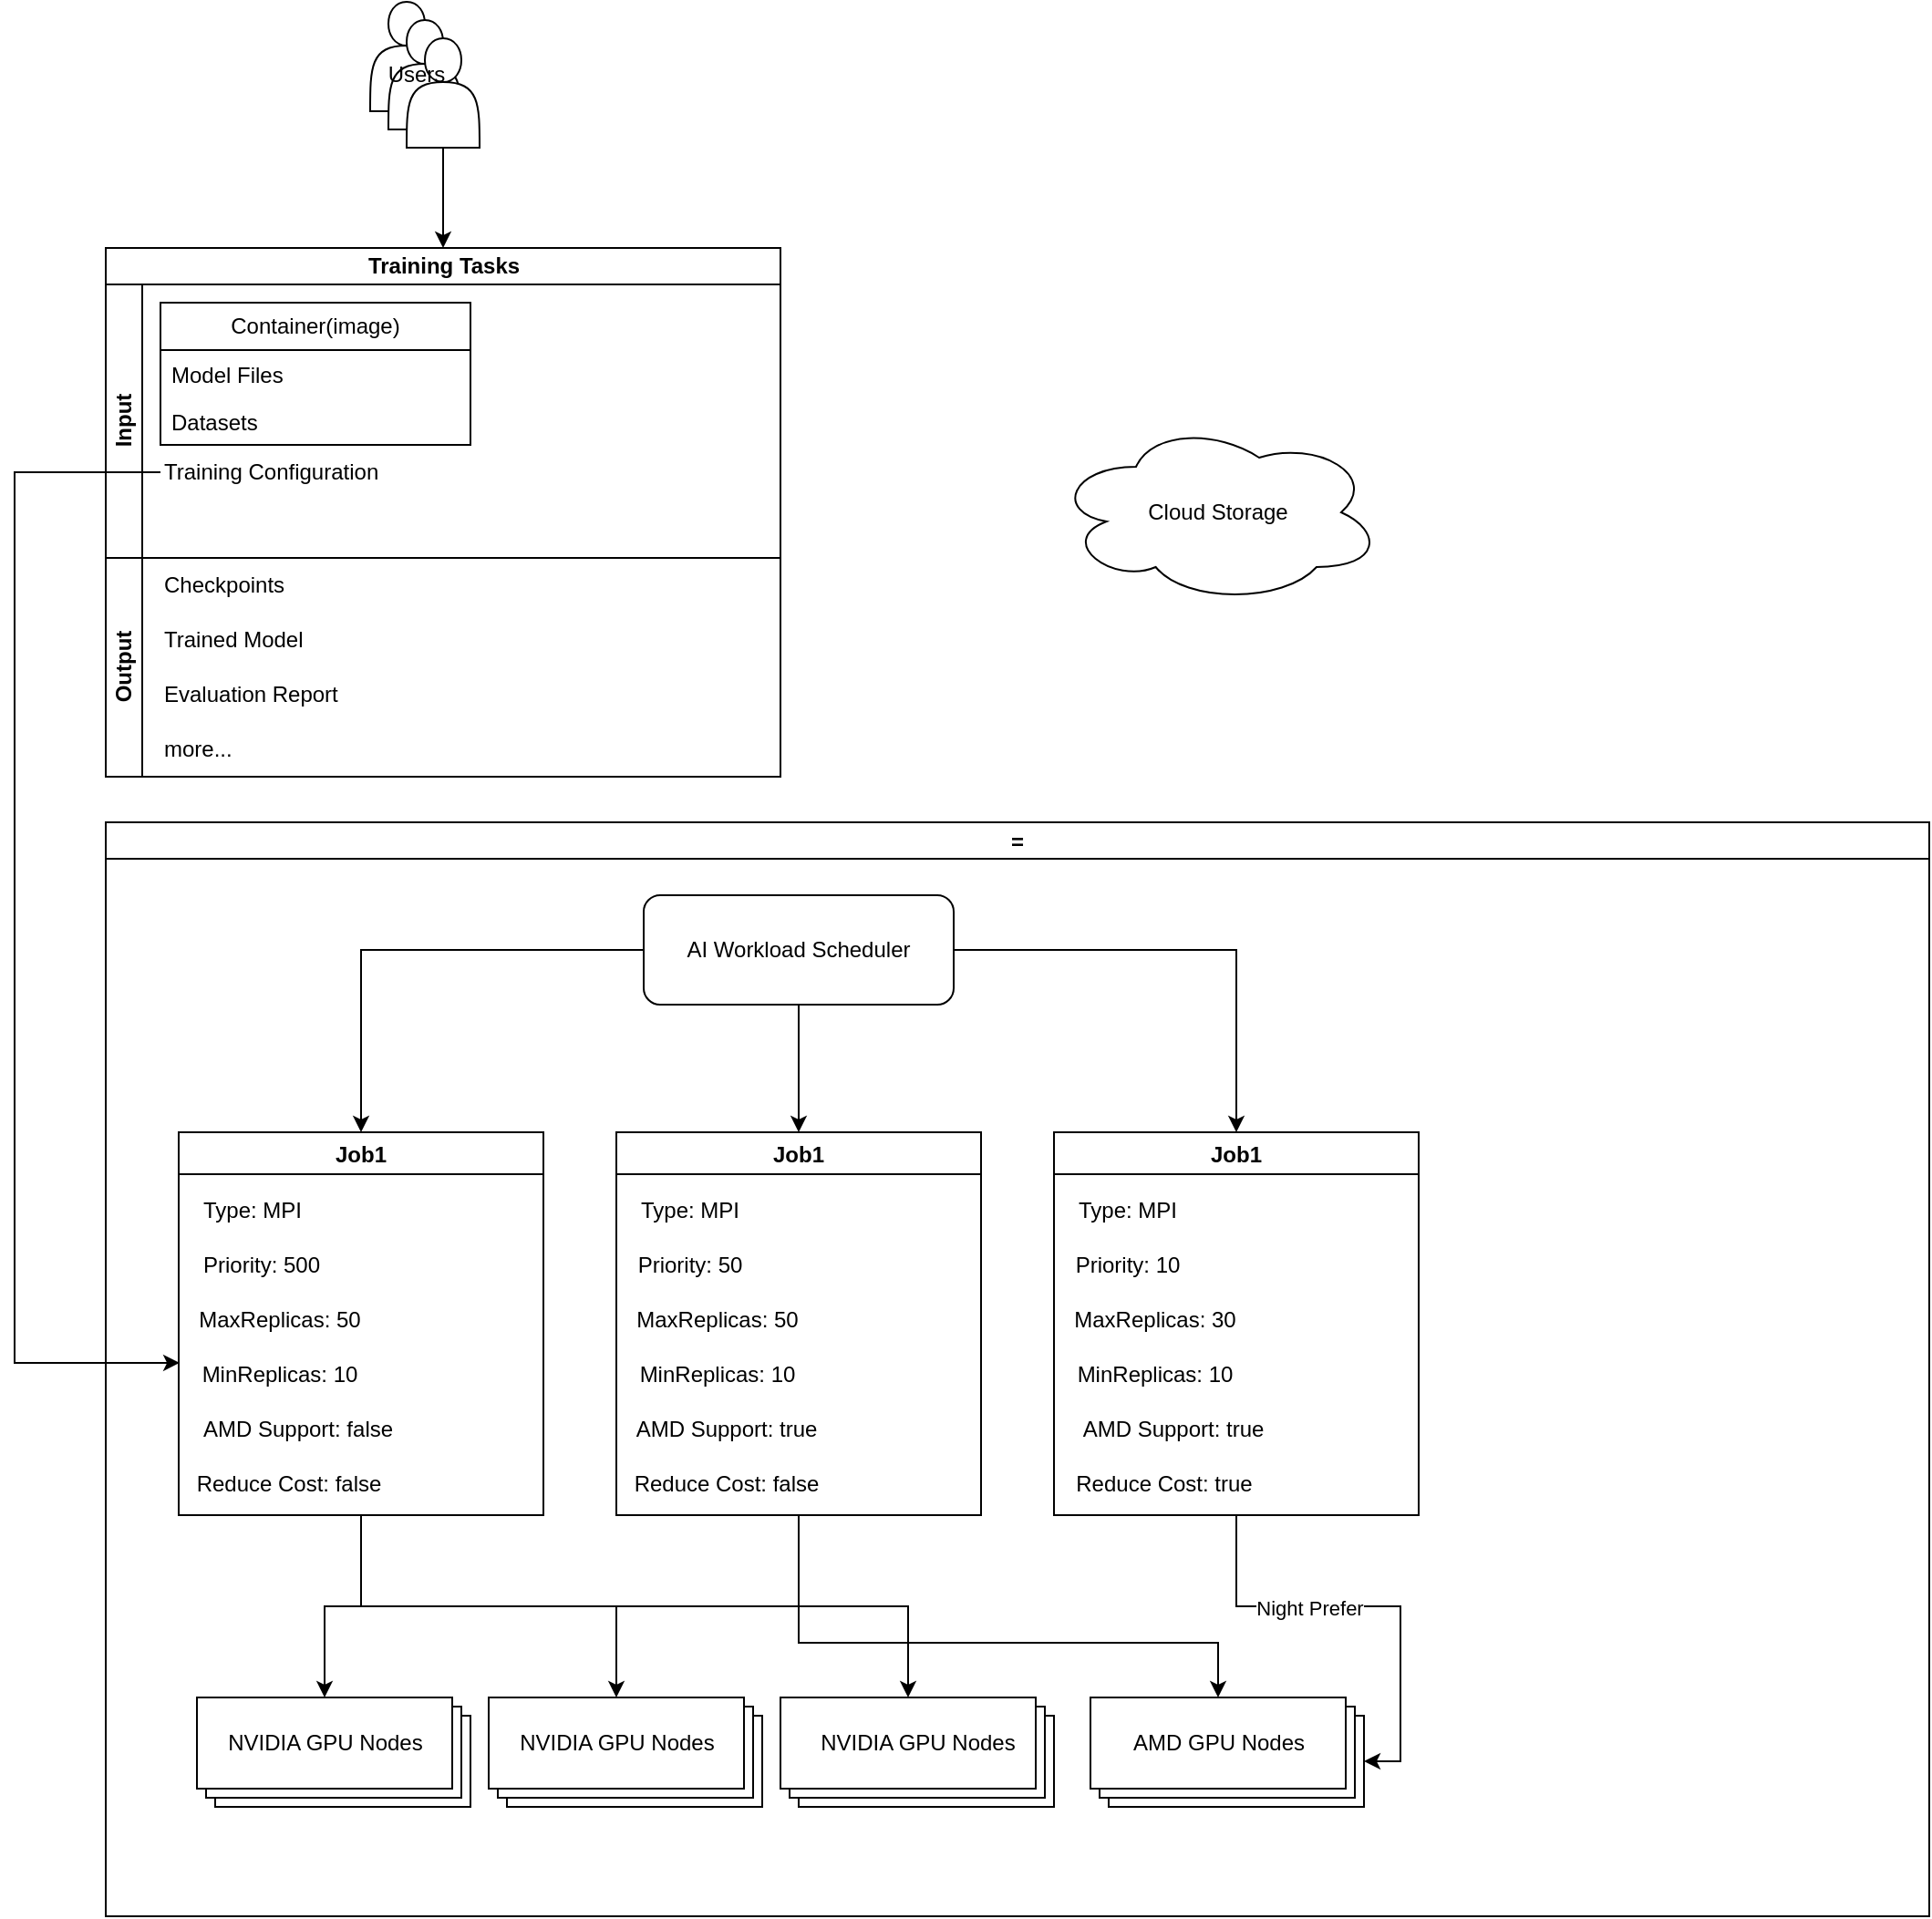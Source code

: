 <mxfile version="22.1.22" type="embed">
  <diagram id="BImIExjyRrxSWB8z9mMG" name="Page-1">
    <mxGraphModel dx="1174" dy="1934" grid="1" gridSize="10" guides="1" tooltips="1" connect="1" arrows="1" fold="1" page="1" pageScale="1" pageWidth="850" pageHeight="1100" math="0" shadow="0">
      <root>
        <mxCell id="0" />
        <mxCell id="1" parent="0" />
        <mxCell id="5" value="" style="shape=actor;whiteSpace=wrap;html=1;" vertex="1" parent="1">
          <mxGeometry x="225" y="-220" width="40" height="60" as="geometry" />
        </mxCell>
        <mxCell id="6" value="" style="shape=actor;whiteSpace=wrap;html=1;" vertex="1" parent="1">
          <mxGeometry x="235" y="-210" width="40" height="60" as="geometry" />
        </mxCell>
        <mxCell id="46" style="edgeStyle=orthogonalEdgeStyle;rounded=0;orthogonalLoop=1;jettySize=auto;html=1;entryX=0.5;entryY=0;entryDx=0;entryDy=0;" edge="1" parent="1" source="7" target="14">
          <mxGeometry relative="1" as="geometry">
            <Array as="points">
              <mxPoint x="270" y="-140" />
              <mxPoint x="265" y="-140" />
            </Array>
          </mxGeometry>
        </mxCell>
        <mxCell id="7" value="" style="shape=actor;whiteSpace=wrap;html=1;" vertex="1" parent="1">
          <mxGeometry x="245" y="-200" width="40" height="60" as="geometry" />
        </mxCell>
        <mxCell id="14" value="Training Tasks" style="swimlane;childLayout=stackLayout;resizeParent=1;resizeParentMax=0;horizontal=1;startSize=20;horizontalStack=0;html=1;" vertex="1" parent="1">
          <mxGeometry x="80" y="-85" width="370" height="290" as="geometry" />
        </mxCell>
        <mxCell id="15" value="Input" style="swimlane;startSize=20;horizontal=0;html=1;" vertex="1" parent="14">
          <mxGeometry y="20" width="370" height="150" as="geometry" />
        </mxCell>
        <mxCell id="19" value="Training Configuration" style="text;html=1;align=left;verticalAlign=middle;resizable=0;points=[];autosize=1;strokeColor=none;fillColor=none;" vertex="1" parent="15">
          <mxGeometry x="30" y="88" width="140" height="30" as="geometry" />
        </mxCell>
        <mxCell id="48" value="Container(image)" style="swimlane;fontStyle=0;childLayout=stackLayout;horizontal=1;startSize=26;fillColor=none;horizontalStack=0;resizeParent=1;resizeParentMax=0;resizeLast=0;collapsible=1;marginBottom=0;whiteSpace=wrap;html=1;" vertex="1" parent="15">
          <mxGeometry x="30" y="10" width="170" height="78" as="geometry" />
        </mxCell>
        <mxCell id="49" value="Model Files" style="text;strokeColor=none;fillColor=none;align=left;verticalAlign=top;spacingLeft=4;spacingRight=4;overflow=hidden;rotatable=0;points=[[0,0.5],[1,0.5]];portConstraint=eastwest;whiteSpace=wrap;html=1;" vertex="1" parent="48">
          <mxGeometry y="26" width="170" height="26" as="geometry" />
        </mxCell>
        <mxCell id="51" value="Datasets" style="text;strokeColor=none;fillColor=none;align=left;verticalAlign=top;spacingLeft=4;spacingRight=4;overflow=hidden;rotatable=0;points=[[0,0.5],[1,0.5]];portConstraint=eastwest;whiteSpace=wrap;html=1;" vertex="1" parent="48">
          <mxGeometry y="52" width="170" height="26" as="geometry" />
        </mxCell>
        <mxCell id="16" value="Output" style="swimlane;startSize=20;horizontal=0;html=1;" vertex="1" parent="14">
          <mxGeometry y="170" width="370" height="120" as="geometry" />
        </mxCell>
        <mxCell id="21" value="Checkpoints" style="text;html=1;align=left;verticalAlign=middle;resizable=0;points=[];autosize=1;strokeColor=none;fillColor=none;" vertex="1" parent="16">
          <mxGeometry x="30" width="90" height="30" as="geometry" />
        </mxCell>
        <mxCell id="23" value="Trained Model" style="text;html=1;align=left;verticalAlign=middle;resizable=0;points=[];autosize=1;strokeColor=none;fillColor=none;" vertex="1" parent="16">
          <mxGeometry x="30" y="30" width="100" height="30" as="geometry" />
        </mxCell>
        <mxCell id="24" value="Evaluation Report" style="text;html=1;align=left;verticalAlign=middle;resizable=0;points=[];autosize=1;strokeColor=none;fillColor=none;" vertex="1" parent="16">
          <mxGeometry x="30" y="60" width="120" height="30" as="geometry" />
        </mxCell>
        <mxCell id="25" value="more..." style="text;html=1;align=left;verticalAlign=middle;resizable=0;points=[];autosize=1;strokeColor=none;fillColor=none;" vertex="1" parent="16">
          <mxGeometry x="30" y="90" width="60" height="30" as="geometry" />
        </mxCell>
        <mxCell id="28" value="Cloud Storage" style="ellipse;shape=cloud;whiteSpace=wrap;html=1;align=center;" vertex="1" parent="1">
          <mxGeometry x="600" y="10" width="180" height="100" as="geometry" />
        </mxCell>
        <mxCell id="35" value="=" style="swimlane;startSize=20;horizontal=1;containerType=tree;movable=1;resizable=1;rotatable=1;deletable=1;editable=1;locked=0;connectable=1;" vertex="1" parent="1">
          <mxGeometry x="80" y="230" width="1000" height="600" as="geometry" />
        </mxCell>
        <mxCell id="42" value="" style="verticalLabelPosition=bottom;verticalAlign=top;html=1;shape=mxgraph.basic.layered_rect;dx=10;outlineConnect=0;whiteSpace=wrap;movable=1;resizable=1;rotatable=1;deletable=1;editable=1;locked=0;connectable=1;" vertex="1" parent="35">
          <mxGeometry x="210" y="480" width="150" height="60" as="geometry" />
        </mxCell>
        <mxCell id="44" value="NVIDIA GPU&amp;nbsp;Nodes" style="text;html=1;align=center;verticalAlign=middle;resizable=0;points=[];autosize=1;strokeColor=none;fillColor=none;" vertex="1" parent="35">
          <mxGeometry x="215" y="490" width="130" height="30" as="geometry" />
        </mxCell>
        <mxCell id="90" style="edgeStyle=orthogonalEdgeStyle;rounded=0;orthogonalLoop=1;jettySize=auto;html=1;entryX=0.5;entryY=0;entryDx=0;entryDy=0;" edge="1" parent="35" source="53" target="55">
          <mxGeometry relative="1" as="geometry" />
        </mxCell>
        <mxCell id="91" style="edgeStyle=orthogonalEdgeStyle;rounded=0;orthogonalLoop=1;jettySize=auto;html=1;entryX=0.5;entryY=0;entryDx=0;entryDy=0;" edge="1" parent="35" source="53" target="64">
          <mxGeometry relative="1" as="geometry" />
        </mxCell>
        <mxCell id="92" style="edgeStyle=orthogonalEdgeStyle;rounded=0;orthogonalLoop=1;jettySize=auto;html=1;" edge="1" parent="35" source="53" target="71">
          <mxGeometry relative="1" as="geometry" />
        </mxCell>
        <mxCell id="53" value="AI Workload Scheduler" style="rounded=1;whiteSpace=wrap;html=1;" vertex="1" parent="35">
          <mxGeometry x="295" y="40" width="170" height="60" as="geometry" />
        </mxCell>
        <mxCell id="55" value="Job1" style="swimlane;" vertex="1" parent="35">
          <mxGeometry x="40" y="170" width="200" height="210" as="geometry" />
        </mxCell>
        <mxCell id="56" value="Type: MPI" style="text;html=1;align=center;verticalAlign=middle;resizable=0;points=[];autosize=1;strokeColor=none;fillColor=none;" vertex="1" parent="55">
          <mxGeometry y="28" width="80" height="30" as="geometry" />
        </mxCell>
        <mxCell id="57" value="Priority: 500" style="text;html=1;align=center;verticalAlign=middle;resizable=0;points=[];autosize=1;strokeColor=none;fillColor=none;" vertex="1" parent="55">
          <mxGeometry y="58" width="90" height="30" as="geometry" />
        </mxCell>
        <mxCell id="58" value="MaxReplicas: 50" style="text;html=1;align=center;verticalAlign=middle;resizable=0;points=[];autosize=1;strokeColor=none;fillColor=none;" vertex="1" parent="55">
          <mxGeometry y="88" width="110" height="30" as="geometry" />
        </mxCell>
        <mxCell id="59" value="MinReplicas: 10" style="text;html=1;align=center;verticalAlign=middle;resizable=0;points=[];autosize=1;strokeColor=none;fillColor=none;" vertex="1" parent="55">
          <mxGeometry y="118" width="110" height="30" as="geometry" />
        </mxCell>
        <mxCell id="62" value="AMD Support: false" style="text;html=1;align=center;verticalAlign=middle;resizable=0;points=[];autosize=1;strokeColor=none;fillColor=none;" vertex="1" parent="55">
          <mxGeometry y="148" width="130" height="30" as="geometry" />
        </mxCell>
        <mxCell id="63" value="Reduce Cost: false" style="text;html=1;align=center;verticalAlign=middle;resizable=0;points=[];autosize=1;strokeColor=none;fillColor=none;" vertex="1" parent="55">
          <mxGeometry y="178" width="120" height="30" as="geometry" />
        </mxCell>
        <mxCell id="64" value="Job1" style="swimlane;" vertex="1" parent="35">
          <mxGeometry x="280" y="170" width="200" height="210" as="geometry" />
        </mxCell>
        <mxCell id="65" value="Type: MPI" style="text;html=1;align=center;verticalAlign=middle;resizable=0;points=[];autosize=1;strokeColor=none;fillColor=none;" vertex="1" parent="64">
          <mxGeometry y="28" width="80" height="30" as="geometry" />
        </mxCell>
        <mxCell id="66" value="Priority: 50" style="text;html=1;align=center;verticalAlign=middle;resizable=0;points=[];autosize=1;strokeColor=none;fillColor=none;" vertex="1" parent="64">
          <mxGeometry y="58" width="80" height="30" as="geometry" />
        </mxCell>
        <mxCell id="67" value="MaxReplicas: 50" style="text;html=1;align=center;verticalAlign=middle;resizable=0;points=[];autosize=1;strokeColor=none;fillColor=none;" vertex="1" parent="64">
          <mxGeometry y="88" width="110" height="30" as="geometry" />
        </mxCell>
        <mxCell id="68" value="MinReplicas: 10" style="text;html=1;align=center;verticalAlign=middle;resizable=0;points=[];autosize=1;strokeColor=none;fillColor=none;" vertex="1" parent="64">
          <mxGeometry y="118" width="110" height="30" as="geometry" />
        </mxCell>
        <mxCell id="69" value="AMD Support: true" style="text;html=1;align=center;verticalAlign=middle;resizable=0;points=[];autosize=1;strokeColor=none;fillColor=none;" vertex="1" parent="64">
          <mxGeometry y="148" width="120" height="30" as="geometry" />
        </mxCell>
        <mxCell id="70" value="Reduce Cost: false" style="text;html=1;align=center;verticalAlign=middle;resizable=0;points=[];autosize=1;strokeColor=none;fillColor=none;" vertex="1" parent="64">
          <mxGeometry y="178" width="120" height="30" as="geometry" />
        </mxCell>
        <mxCell id="71" value="Job1" style="swimlane;" vertex="1" parent="35">
          <mxGeometry x="520" y="170" width="200" height="210" as="geometry" />
        </mxCell>
        <mxCell id="72" value="Type: MPI" style="text;html=1;align=center;verticalAlign=middle;resizable=0;points=[];autosize=1;strokeColor=none;fillColor=none;" vertex="1" parent="71">
          <mxGeometry y="28" width="80" height="30" as="geometry" />
        </mxCell>
        <mxCell id="73" value="Priority: 10" style="text;html=1;align=center;verticalAlign=middle;resizable=0;points=[];autosize=1;strokeColor=none;fillColor=none;" vertex="1" parent="71">
          <mxGeometry y="58" width="80" height="30" as="geometry" />
        </mxCell>
        <mxCell id="74" value="MaxReplicas: 30" style="text;html=1;align=center;verticalAlign=middle;resizable=0;points=[];autosize=1;strokeColor=none;fillColor=none;" vertex="1" parent="71">
          <mxGeometry y="88" width="110" height="30" as="geometry" />
        </mxCell>
        <mxCell id="75" value="MinReplicas: 10" style="text;html=1;align=center;verticalAlign=middle;resizable=0;points=[];autosize=1;strokeColor=none;fillColor=none;" vertex="1" parent="71">
          <mxGeometry y="118" width="110" height="30" as="geometry" />
        </mxCell>
        <mxCell id="76" value="AMD Support: true" style="text;html=1;align=center;verticalAlign=middle;resizable=0;points=[];autosize=1;strokeColor=none;fillColor=none;" vertex="1" parent="71">
          <mxGeometry x="5" y="148" width="120" height="30" as="geometry" />
        </mxCell>
        <mxCell id="77" value="Reduce Cost: true" style="text;html=1;align=center;verticalAlign=middle;resizable=0;points=[];autosize=1;strokeColor=none;fillColor=none;" vertex="1" parent="71">
          <mxGeometry y="178" width="120" height="30" as="geometry" />
        </mxCell>
        <mxCell id="78" value="" style="verticalLabelPosition=bottom;verticalAlign=top;html=1;shape=mxgraph.basic.layered_rect;dx=10;outlineConnect=0;whiteSpace=wrap;movable=1;resizable=1;rotatable=1;deletable=1;editable=1;locked=0;connectable=1;" vertex="1" parent="35">
          <mxGeometry x="540" y="480" width="150" height="60" as="geometry" />
        </mxCell>
        <mxCell id="79" value="AMD GPU&amp;nbsp;Nodes" style="text;html=1;align=center;verticalAlign=middle;resizable=0;points=[];autosize=1;strokeColor=none;fillColor=none;" vertex="1" parent="35">
          <mxGeometry x="550" y="490" width="120" height="30" as="geometry" />
        </mxCell>
        <mxCell id="82" value="" style="verticalLabelPosition=bottom;verticalAlign=top;html=1;shape=mxgraph.basic.layered_rect;dx=10;outlineConnect=0;whiteSpace=wrap;movable=1;resizable=1;rotatable=1;deletable=1;editable=1;locked=0;connectable=1;" vertex="1" parent="35">
          <mxGeometry x="50" y="480" width="150" height="60" as="geometry" />
        </mxCell>
        <mxCell id="83" value="NVIDIA GPU&amp;nbsp;Nodes" style="text;html=1;align=center;verticalAlign=middle;resizable=0;points=[];autosize=1;strokeColor=none;fillColor=none;" vertex="1" parent="35">
          <mxGeometry x="55" y="490" width="130" height="30" as="geometry" />
        </mxCell>
        <mxCell id="80" value="" style="verticalLabelPosition=bottom;verticalAlign=top;html=1;shape=mxgraph.basic.layered_rect;dx=10;outlineConnect=0;whiteSpace=wrap;movable=1;resizable=1;rotatable=1;deletable=1;editable=1;locked=0;connectable=1;" vertex="1" parent="35">
          <mxGeometry x="370" y="480" width="150" height="60" as="geometry" />
        </mxCell>
        <mxCell id="86" value="NVIDIA GPU&amp;nbsp;Nodes" style="text;html=1;align=center;verticalAlign=middle;resizable=0;points=[];autosize=1;strokeColor=none;fillColor=none;" vertex="1" parent="35">
          <mxGeometry x="380" y="490" width="130" height="30" as="geometry" />
        </mxCell>
        <mxCell id="89" style="edgeStyle=orthogonalEdgeStyle;rounded=0;orthogonalLoop=1;jettySize=auto;html=1;entryX=0;entryY=0;entryDx=70;entryDy=0;entryPerimeter=0;" edge="1" parent="35" source="55" target="82">
          <mxGeometry relative="1" as="geometry" />
        </mxCell>
        <mxCell id="93" style="edgeStyle=orthogonalEdgeStyle;rounded=0;orthogonalLoop=1;jettySize=auto;html=1;entryX=0;entryY=0;entryDx=70;entryDy=0;entryPerimeter=0;" edge="1" parent="35" source="55" target="42">
          <mxGeometry relative="1" as="geometry" />
        </mxCell>
        <mxCell id="94" style="edgeStyle=orthogonalEdgeStyle;rounded=0;orthogonalLoop=1;jettySize=auto;html=1;entryX=0;entryY=0;entryDx=70;entryDy=0;entryPerimeter=0;" edge="1" parent="35" source="55" target="80">
          <mxGeometry relative="1" as="geometry">
            <Array as="points">
              <mxPoint x="140" y="430" />
              <mxPoint x="440" y="430" />
            </Array>
          </mxGeometry>
        </mxCell>
        <mxCell id="95" style="edgeStyle=orthogonalEdgeStyle;rounded=0;orthogonalLoop=1;jettySize=auto;html=1;entryX=0;entryY=0;entryDx=70;entryDy=0;entryPerimeter=0;" edge="1" parent="35" source="64" target="78">
          <mxGeometry relative="1" as="geometry">
            <Array as="points">
              <mxPoint x="380" y="450" />
              <mxPoint x="610" y="450" />
            </Array>
          </mxGeometry>
        </mxCell>
        <mxCell id="96" style="edgeStyle=orthogonalEdgeStyle;rounded=0;orthogonalLoop=1;jettySize=auto;html=1;entryX=0;entryY=0;entryDx=150;entryDy=35;entryPerimeter=0;" edge="1" parent="35" source="71" target="78">
          <mxGeometry relative="1" as="geometry" />
        </mxCell>
        <mxCell id="97" value="Night Prefer" style="edgeLabel;html=1;align=center;verticalAlign=middle;resizable=0;points=[];" vertex="1" connectable="0" parent="96">
          <mxGeometry x="-0.278" relative="1" as="geometry">
            <mxPoint x="1" y="1" as="offset" />
          </mxGeometry>
        </mxCell>
        <mxCell id="45" value="Users" style="text;html=1;align=center;verticalAlign=middle;resizable=0;points=[];autosize=1;strokeColor=none;fillColor=none;" vertex="1" parent="1">
          <mxGeometry x="225" y="-195" width="50" height="30" as="geometry" />
        </mxCell>
        <mxCell id="88" style="edgeStyle=orthogonalEdgeStyle;rounded=0;orthogonalLoop=1;jettySize=auto;html=1;entryX=0.005;entryY=0.283;entryDx=0;entryDy=0;entryPerimeter=0;" edge="1" parent="1" source="19" target="59">
          <mxGeometry relative="1" as="geometry">
            <Array as="points">
              <mxPoint x="30" y="38" />
              <mxPoint x="30" y="527" />
            </Array>
          </mxGeometry>
        </mxCell>
      </root>
    </mxGraphModel>
  </diagram>
</mxfile>
